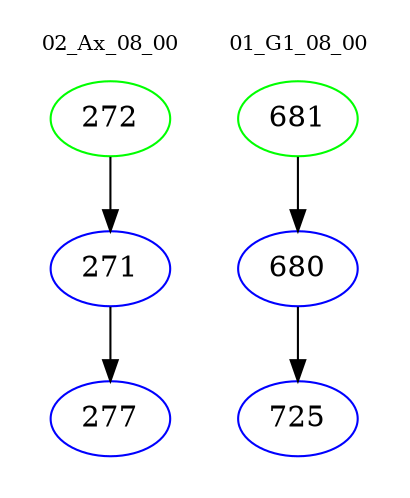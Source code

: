digraph{
subgraph cluster_0 {
color = white
label = "02_Ax_08_00";
fontsize=10;
T0_272 [label="272", color="green"]
T0_272 -> T0_271 [color="black"]
T0_271 [label="271", color="blue"]
T0_271 -> T0_277 [color="black"]
T0_277 [label="277", color="blue"]
}
subgraph cluster_1 {
color = white
label = "01_G1_08_00";
fontsize=10;
T1_681 [label="681", color="green"]
T1_681 -> T1_680 [color="black"]
T1_680 [label="680", color="blue"]
T1_680 -> T1_725 [color="black"]
T1_725 [label="725", color="blue"]
}
}
